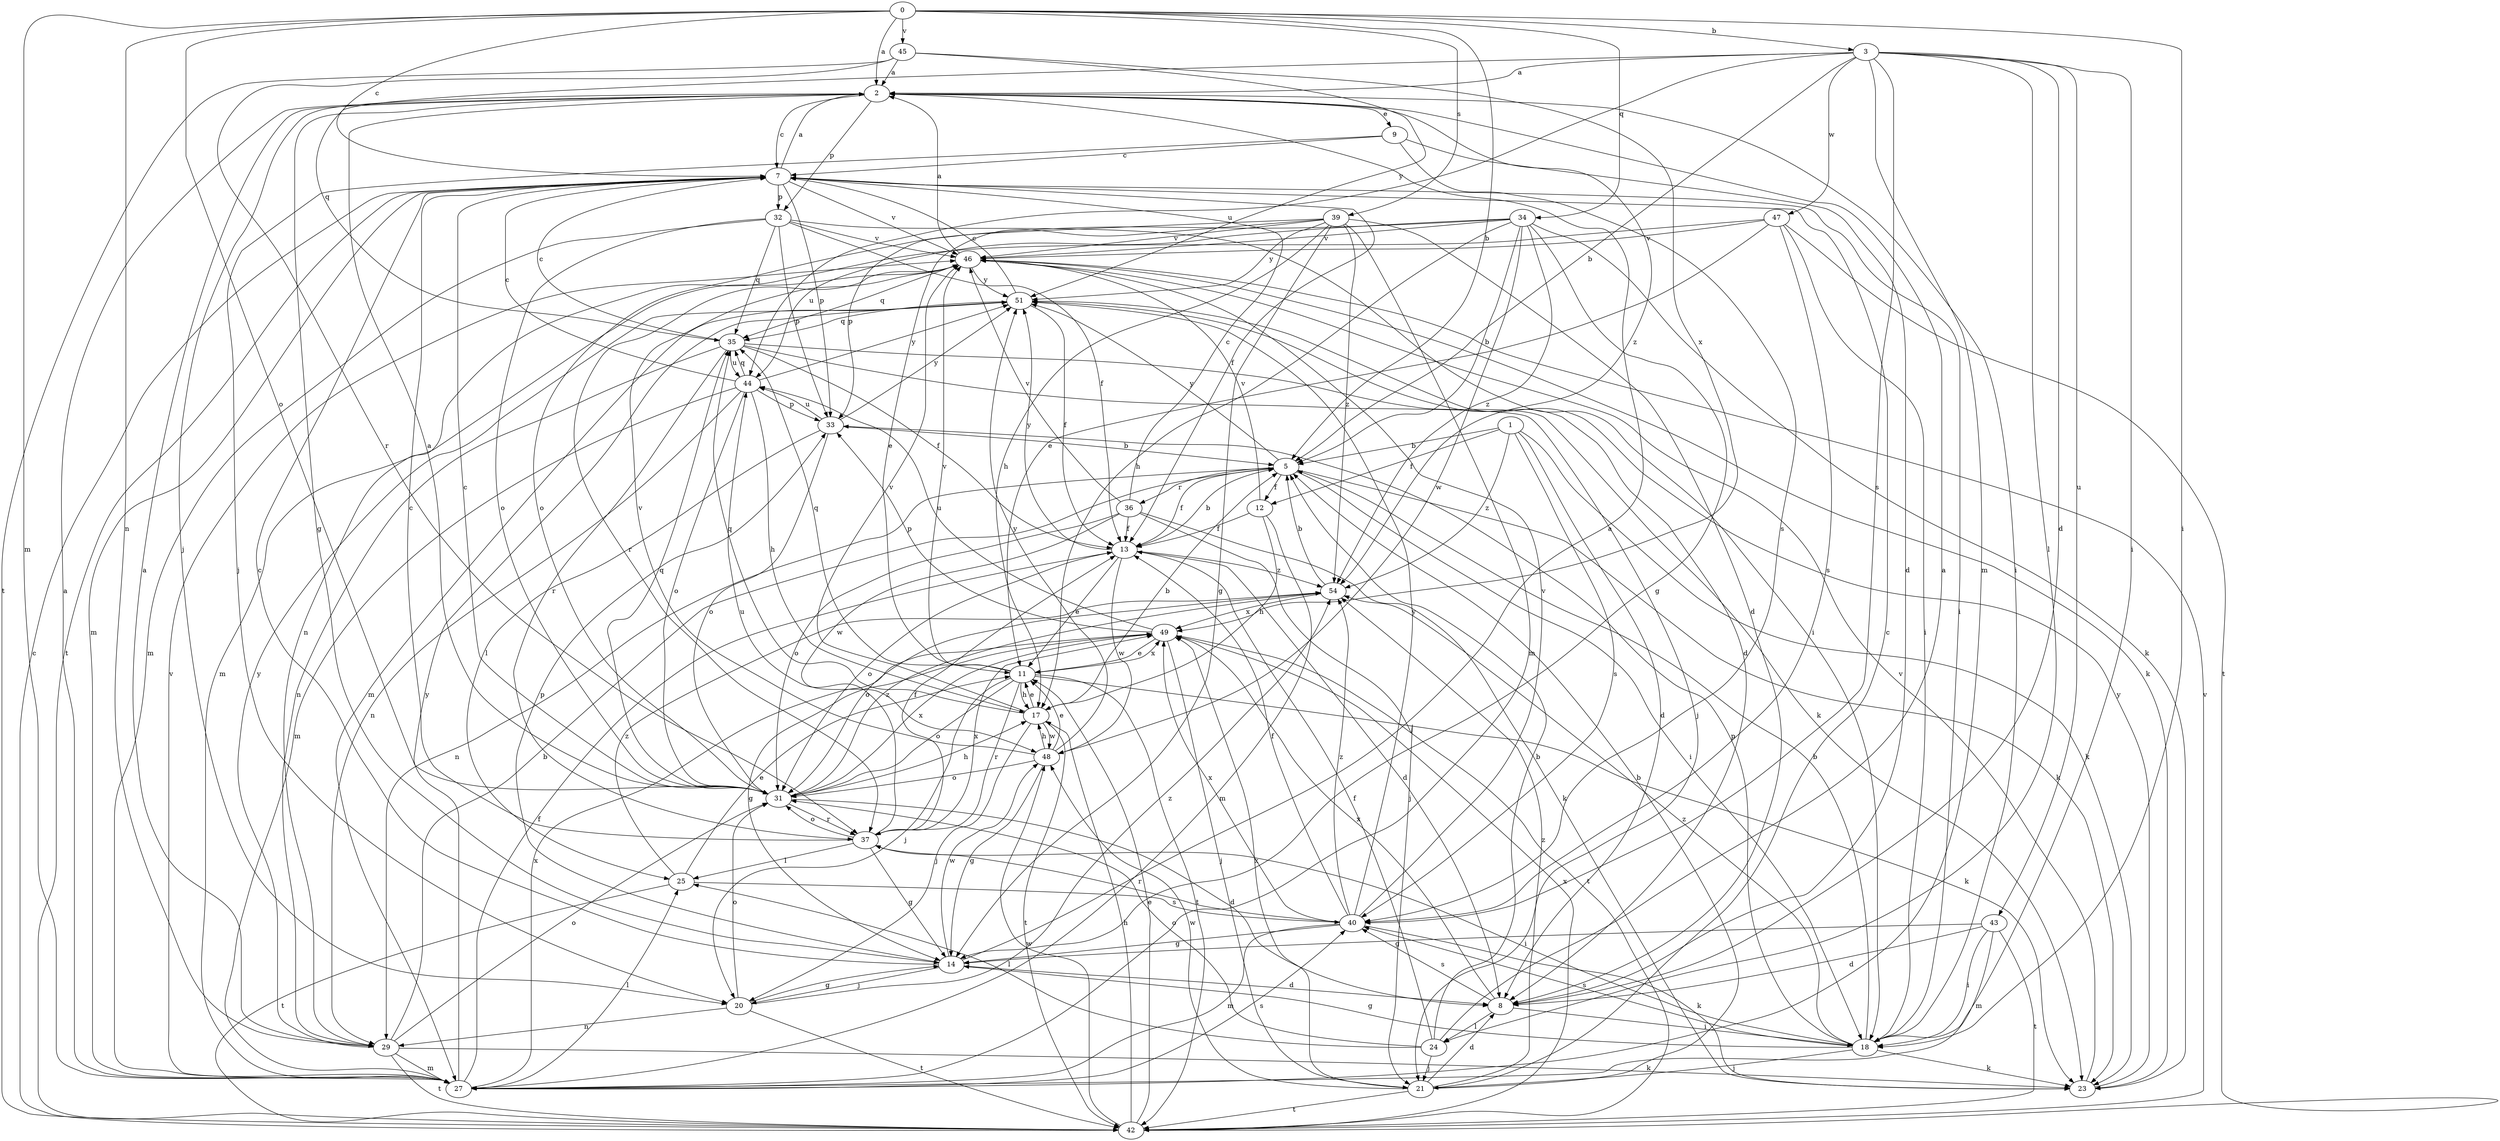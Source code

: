 strict digraph  {
0;
1;
2;
3;
5;
7;
8;
9;
11;
12;
13;
14;
17;
18;
20;
21;
23;
24;
25;
27;
29;
31;
32;
33;
34;
35;
36;
37;
39;
40;
42;
43;
44;
45;
46;
47;
48;
49;
51;
54;
0 -> 2  [label=a];
0 -> 3  [label=b];
0 -> 5  [label=b];
0 -> 7  [label=c];
0 -> 18  [label=i];
0 -> 27  [label=m];
0 -> 29  [label=n];
0 -> 31  [label=o];
0 -> 34  [label=q];
0 -> 39  [label=s];
0 -> 45  [label=v];
1 -> 5  [label=b];
1 -> 8  [label=d];
1 -> 12  [label=f];
1 -> 23  [label=k];
1 -> 40  [label=s];
1 -> 54  [label=z];
2 -> 7  [label=c];
2 -> 9  [label=e];
2 -> 14  [label=g];
2 -> 18  [label=i];
2 -> 20  [label=j];
2 -> 32  [label=p];
2 -> 54  [label=z];
3 -> 2  [label=a];
3 -> 5  [label=b];
3 -> 8  [label=d];
3 -> 18  [label=i];
3 -> 24  [label=l];
3 -> 27  [label=m];
3 -> 35  [label=q];
3 -> 40  [label=s];
3 -> 43  [label=u];
3 -> 44  [label=u];
3 -> 47  [label=w];
5 -> 12  [label=f];
5 -> 13  [label=f];
5 -> 18  [label=i];
5 -> 23  [label=k];
5 -> 29  [label=n];
5 -> 36  [label=r];
5 -> 51  [label=y];
7 -> 2  [label=a];
7 -> 13  [label=f];
7 -> 18  [label=i];
7 -> 27  [label=m];
7 -> 32  [label=p];
7 -> 33  [label=p];
7 -> 42  [label=t];
7 -> 46  [label=v];
8 -> 18  [label=i];
8 -> 24  [label=l];
8 -> 40  [label=s];
8 -> 49  [label=x];
9 -> 7  [label=c];
9 -> 8  [label=d];
9 -> 20  [label=j];
9 -> 40  [label=s];
11 -> 17  [label=h];
11 -> 20  [label=j];
11 -> 23  [label=k];
11 -> 31  [label=o];
11 -> 35  [label=q];
11 -> 37  [label=r];
11 -> 42  [label=t];
11 -> 46  [label=v];
11 -> 49  [label=x];
12 -> 13  [label=f];
12 -> 17  [label=h];
12 -> 27  [label=m];
12 -> 46  [label=v];
13 -> 5  [label=b];
13 -> 8  [label=d];
13 -> 11  [label=e];
13 -> 31  [label=o];
13 -> 48  [label=w];
13 -> 51  [label=y];
13 -> 54  [label=z];
14 -> 2  [label=a];
14 -> 7  [label=c];
14 -> 8  [label=d];
14 -> 20  [label=j];
14 -> 33  [label=p];
14 -> 48  [label=w];
17 -> 5  [label=b];
17 -> 11  [label=e];
17 -> 20  [label=j];
17 -> 35  [label=q];
17 -> 42  [label=t];
17 -> 46  [label=v];
17 -> 48  [label=w];
18 -> 5  [label=b];
18 -> 14  [label=g];
18 -> 21  [label=j];
18 -> 23  [label=k];
18 -> 33  [label=p];
18 -> 40  [label=s];
18 -> 54  [label=z];
20 -> 14  [label=g];
20 -> 29  [label=n];
20 -> 31  [label=o];
20 -> 42  [label=t];
20 -> 54  [label=z];
21 -> 5  [label=b];
21 -> 7  [label=c];
21 -> 8  [label=d];
21 -> 42  [label=t];
21 -> 48  [label=w];
21 -> 49  [label=x];
21 -> 54  [label=z];
23 -> 46  [label=v];
23 -> 51  [label=y];
24 -> 2  [label=a];
24 -> 5  [label=b];
24 -> 13  [label=f];
24 -> 21  [label=j];
24 -> 25  [label=l];
24 -> 31  [label=o];
25 -> 11  [label=e];
25 -> 40  [label=s];
25 -> 42  [label=t];
25 -> 54  [label=z];
27 -> 2  [label=a];
27 -> 13  [label=f];
27 -> 25  [label=l];
27 -> 40  [label=s];
27 -> 46  [label=v];
27 -> 49  [label=x];
27 -> 51  [label=y];
29 -> 2  [label=a];
29 -> 5  [label=b];
29 -> 23  [label=k];
29 -> 27  [label=m];
29 -> 31  [label=o];
29 -> 42  [label=t];
29 -> 51  [label=y];
31 -> 2  [label=a];
31 -> 7  [label=c];
31 -> 8  [label=d];
31 -> 17  [label=h];
31 -> 35  [label=q];
31 -> 37  [label=r];
31 -> 49  [label=x];
31 -> 54  [label=z];
32 -> 13  [label=f];
32 -> 18  [label=i];
32 -> 27  [label=m];
32 -> 31  [label=o];
32 -> 33  [label=p];
32 -> 35  [label=q];
32 -> 46  [label=v];
33 -> 5  [label=b];
33 -> 25  [label=l];
33 -> 31  [label=o];
33 -> 44  [label=u];
33 -> 51  [label=y];
34 -> 5  [label=b];
34 -> 14  [label=g];
34 -> 17  [label=h];
34 -> 23  [label=k];
34 -> 31  [label=o];
34 -> 44  [label=u];
34 -> 46  [label=v];
34 -> 48  [label=w];
34 -> 54  [label=z];
35 -> 7  [label=c];
35 -> 13  [label=f];
35 -> 21  [label=j];
35 -> 23  [label=k];
35 -> 29  [label=n];
35 -> 37  [label=r];
35 -> 44  [label=u];
36 -> 7  [label=c];
36 -> 13  [label=f];
36 -> 21  [label=j];
36 -> 23  [label=k];
36 -> 31  [label=o];
36 -> 46  [label=v];
36 -> 48  [label=w];
37 -> 7  [label=c];
37 -> 13  [label=f];
37 -> 14  [label=g];
37 -> 18  [label=i];
37 -> 25  [label=l];
37 -> 31  [label=o];
37 -> 44  [label=u];
37 -> 49  [label=x];
39 -> 8  [label=d];
39 -> 11  [label=e];
39 -> 14  [label=g];
39 -> 17  [label=h];
39 -> 27  [label=m];
39 -> 33  [label=p];
39 -> 46  [label=v];
39 -> 51  [label=y];
39 -> 54  [label=z];
40 -> 13  [label=f];
40 -> 14  [label=g];
40 -> 23  [label=k];
40 -> 27  [label=m];
40 -> 37  [label=r];
40 -> 46  [label=v];
40 -> 49  [label=x];
40 -> 51  [label=y];
40 -> 54  [label=z];
42 -> 7  [label=c];
42 -> 11  [label=e];
42 -> 17  [label=h];
42 -> 46  [label=v];
42 -> 48  [label=w];
42 -> 49  [label=x];
43 -> 8  [label=d];
43 -> 14  [label=g];
43 -> 18  [label=i];
43 -> 27  [label=m];
43 -> 42  [label=t];
44 -> 7  [label=c];
44 -> 17  [label=h];
44 -> 27  [label=m];
44 -> 29  [label=n];
44 -> 31  [label=o];
44 -> 33  [label=p];
44 -> 35  [label=q];
44 -> 51  [label=y];
45 -> 2  [label=a];
45 -> 37  [label=r];
45 -> 42  [label=t];
45 -> 49  [label=x];
45 -> 51  [label=y];
46 -> 2  [label=a];
46 -> 23  [label=k];
46 -> 27  [label=m];
46 -> 35  [label=q];
46 -> 37  [label=r];
46 -> 51  [label=y];
47 -> 11  [label=e];
47 -> 18  [label=i];
47 -> 29  [label=n];
47 -> 40  [label=s];
47 -> 42  [label=t];
47 -> 46  [label=v];
48 -> 11  [label=e];
48 -> 14  [label=g];
48 -> 17  [label=h];
48 -> 31  [label=o];
48 -> 46  [label=v];
48 -> 51  [label=y];
49 -> 11  [label=e];
49 -> 14  [label=g];
49 -> 21  [label=j];
49 -> 33  [label=p];
49 -> 42  [label=t];
49 -> 44  [label=u];
51 -> 7  [label=c];
51 -> 8  [label=d];
51 -> 13  [label=f];
51 -> 27  [label=m];
51 -> 35  [label=q];
54 -> 5  [label=b];
54 -> 31  [label=o];
54 -> 49  [label=x];
}
